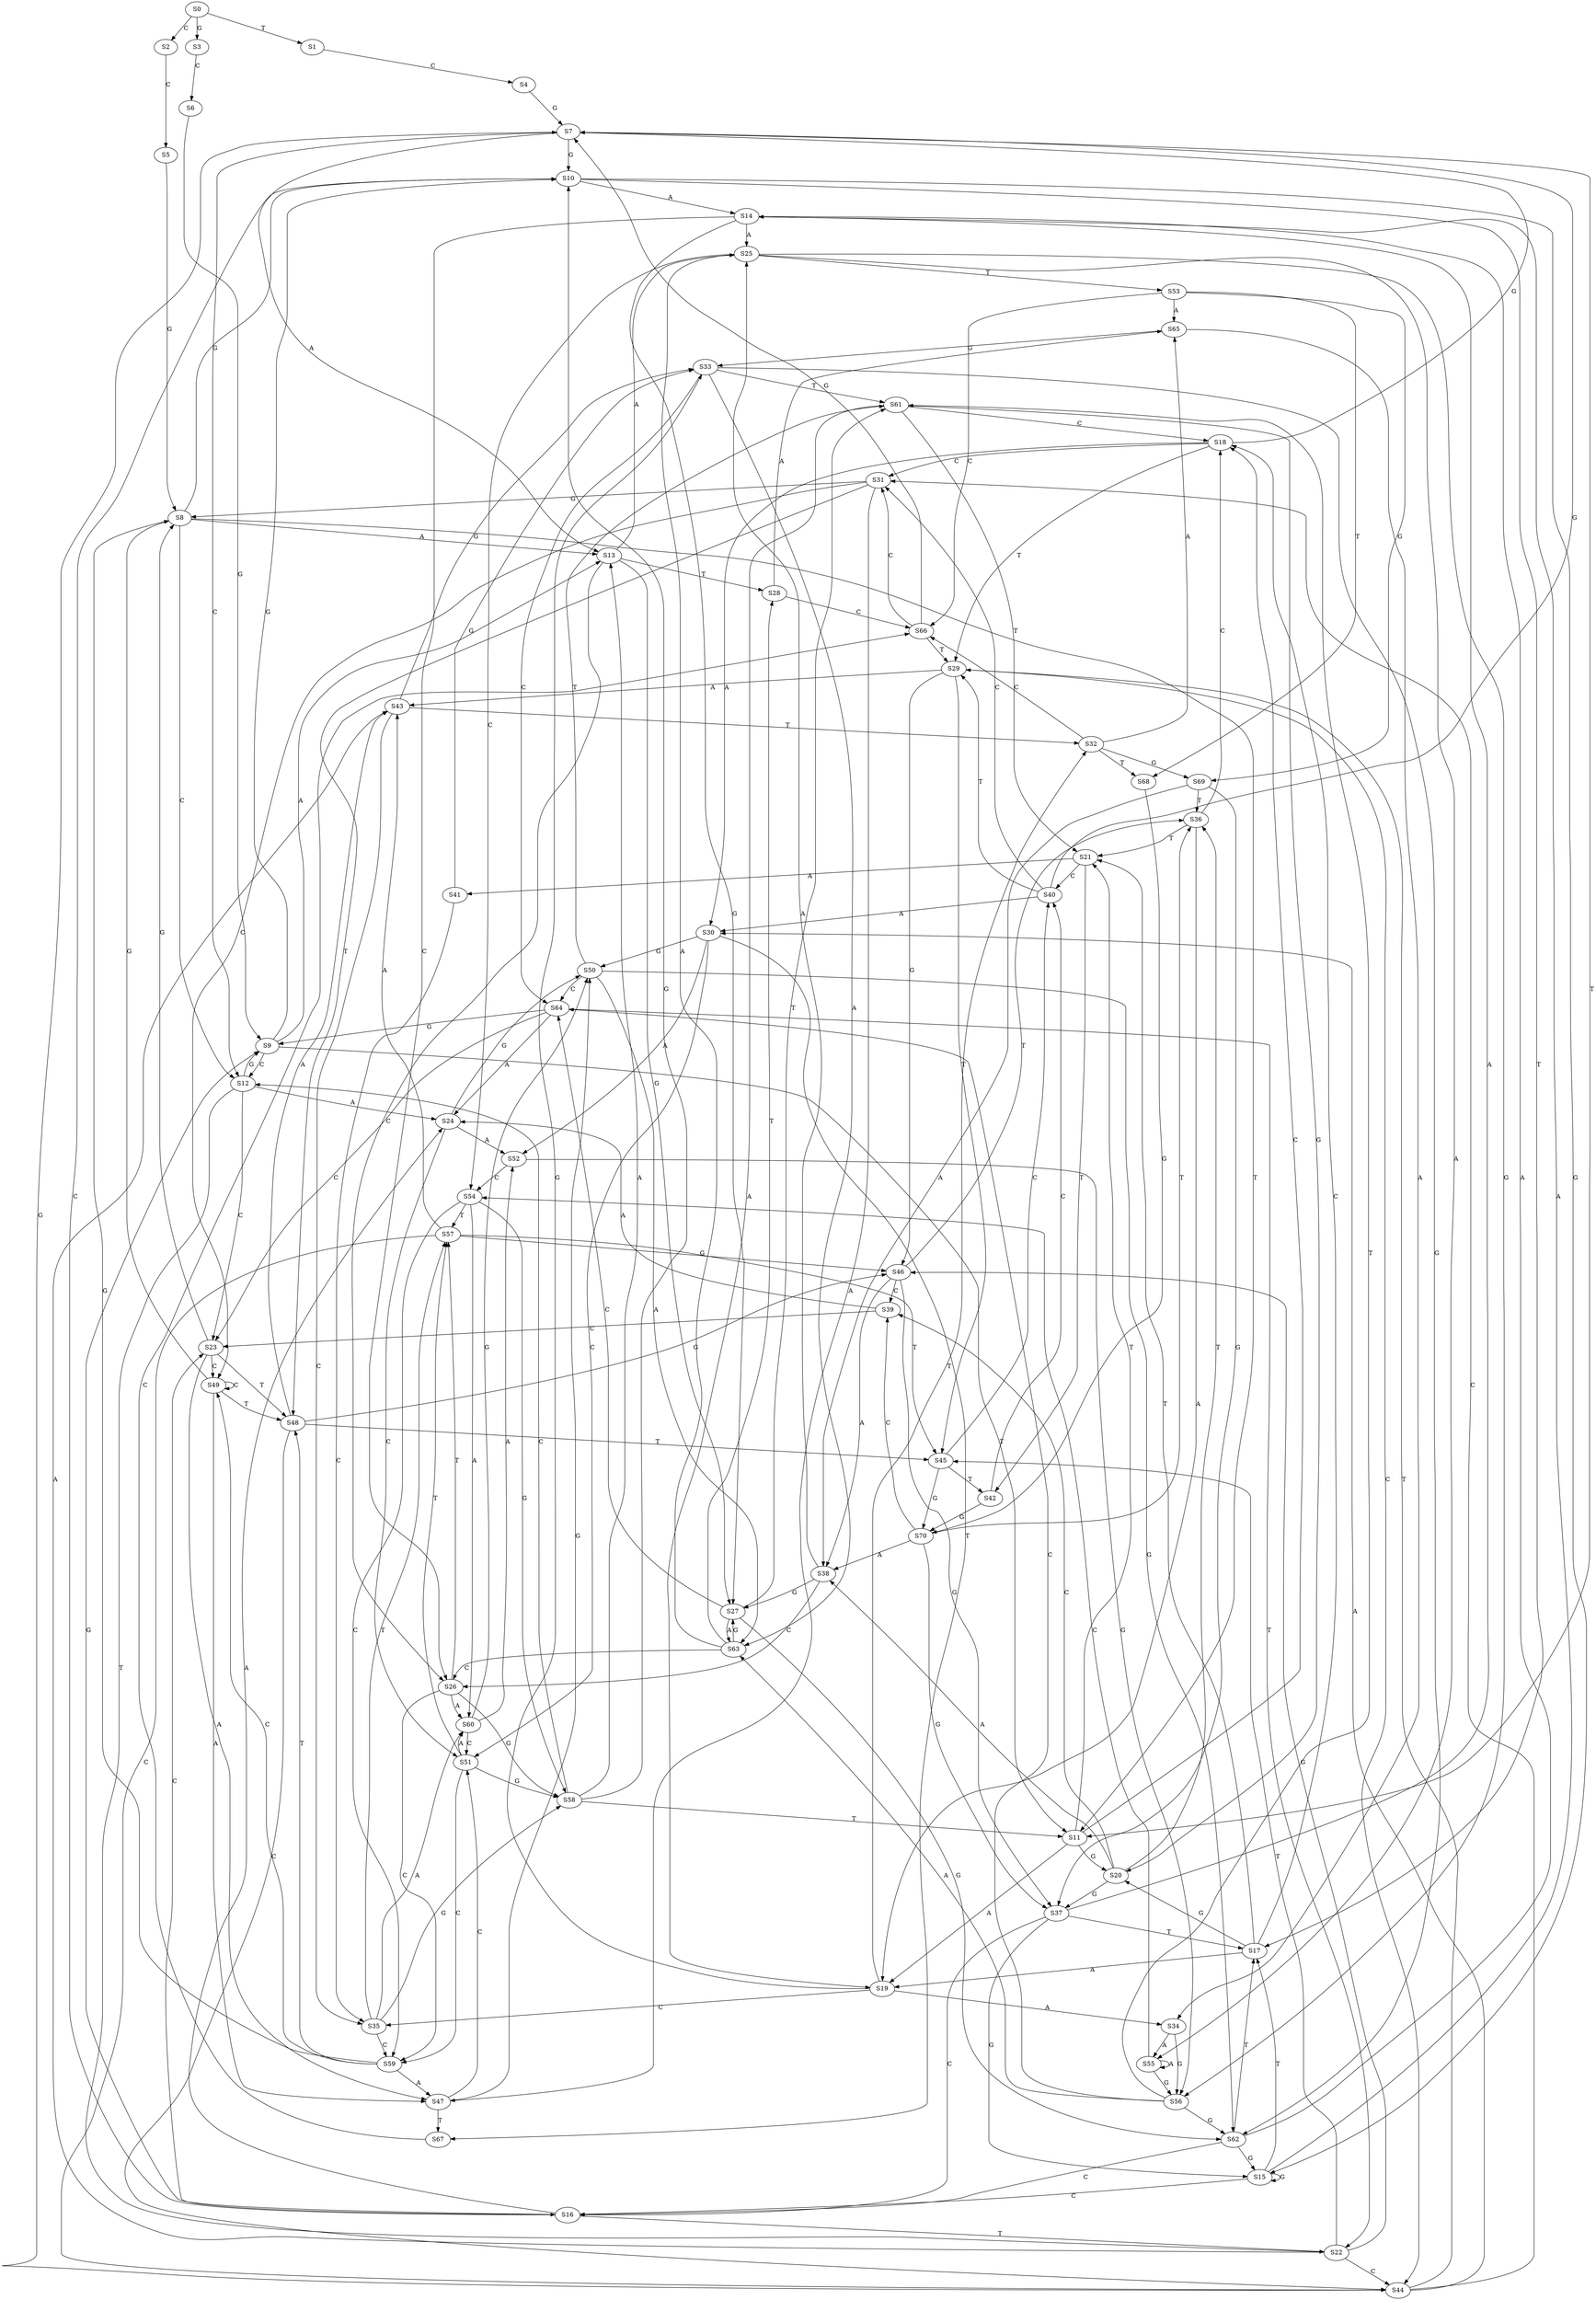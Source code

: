 strict digraph  {
	S0 -> S1 [ label = T ];
	S0 -> S2 [ label = C ];
	S0 -> S3 [ label = G ];
	S1 -> S4 [ label = C ];
	S2 -> S5 [ label = C ];
	S3 -> S6 [ label = C ];
	S4 -> S7 [ label = G ];
	S5 -> S8 [ label = G ];
	S6 -> S9 [ label = G ];
	S7 -> S10 [ label = G ];
	S7 -> S11 [ label = T ];
	S7 -> S12 [ label = C ];
	S7 -> S13 [ label = A ];
	S8 -> S13 [ label = A ];
	S8 -> S10 [ label = G ];
	S8 -> S11 [ label = T ];
	S8 -> S12 [ label = C ];
	S9 -> S10 [ label = G ];
	S9 -> S13 [ label = A ];
	S9 -> S12 [ label = C ];
	S9 -> S11 [ label = T ];
	S10 -> S14 [ label = A ];
	S10 -> S15 [ label = G ];
	S10 -> S16 [ label = C ];
	S10 -> S17 [ label = T ];
	S11 -> S18 [ label = C ];
	S11 -> S19 [ label = A ];
	S11 -> S20 [ label = G ];
	S11 -> S21 [ label = T ];
	S12 -> S9 [ label = G ];
	S12 -> S22 [ label = T ];
	S12 -> S23 [ label = C ];
	S12 -> S24 [ label = A ];
	S13 -> S25 [ label = A ];
	S13 -> S26 [ label = C ];
	S13 -> S27 [ label = G ];
	S13 -> S28 [ label = T ];
	S14 -> S25 [ label = A ];
	S14 -> S27 [ label = G ];
	S14 -> S26 [ label = C ];
	S15 -> S17 [ label = T ];
	S15 -> S16 [ label = C ];
	S15 -> S15 [ label = G ];
	S15 -> S14 [ label = A ];
	S16 -> S22 [ label = T ];
	S16 -> S23 [ label = C ];
	S16 -> S24 [ label = A ];
	S16 -> S9 [ label = G ];
	S17 -> S19 [ label = A ];
	S17 -> S18 [ label = C ];
	S17 -> S20 [ label = G ];
	S17 -> S21 [ label = T ];
	S18 -> S29 [ label = T ];
	S18 -> S7 [ label = G ];
	S18 -> S30 [ label = A ];
	S18 -> S31 [ label = C ];
	S19 -> S32 [ label = T ];
	S19 -> S33 [ label = G ];
	S19 -> S34 [ label = A ];
	S19 -> S35 [ label = C ];
	S20 -> S36 [ label = T ];
	S20 -> S37 [ label = G ];
	S20 -> S38 [ label = A ];
	S20 -> S39 [ label = C ];
	S21 -> S40 [ label = C ];
	S21 -> S41 [ label = A ];
	S21 -> S42 [ label = T ];
	S22 -> S43 [ label = A ];
	S22 -> S44 [ label = C ];
	S22 -> S45 [ label = T ];
	S22 -> S46 [ label = G ];
	S23 -> S8 [ label = G ];
	S23 -> S47 [ label = A ];
	S23 -> S48 [ label = T ];
	S23 -> S49 [ label = C ];
	S24 -> S50 [ label = G ];
	S24 -> S51 [ label = C ];
	S24 -> S52 [ label = A ];
	S25 -> S53 [ label = T ];
	S25 -> S54 [ label = C ];
	S25 -> S55 [ label = A ];
	S25 -> S56 [ label = G ];
	S26 -> S57 [ label = T ];
	S26 -> S58 [ label = G ];
	S26 -> S59 [ label = C ];
	S26 -> S60 [ label = A ];
	S27 -> S61 [ label = T ];
	S27 -> S62 [ label = G ];
	S27 -> S63 [ label = A ];
	S27 -> S64 [ label = C ];
	S28 -> S65 [ label = A ];
	S28 -> S66 [ label = C ];
	S29 -> S46 [ label = G ];
	S29 -> S44 [ label = C ];
	S29 -> S43 [ label = A ];
	S29 -> S45 [ label = T ];
	S30 -> S67 [ label = T ];
	S30 -> S51 [ label = C ];
	S30 -> S52 [ label = A ];
	S30 -> S50 [ label = G ];
	S31 -> S49 [ label = C ];
	S31 -> S47 [ label = A ];
	S31 -> S48 [ label = T ];
	S31 -> S8 [ label = G ];
	S32 -> S66 [ label = C ];
	S32 -> S65 [ label = A ];
	S32 -> S68 [ label = T ];
	S32 -> S69 [ label = G ];
	S33 -> S61 [ label = T ];
	S33 -> S63 [ label = A ];
	S33 -> S64 [ label = C ];
	S33 -> S62 [ label = G ];
	S34 -> S56 [ label = G ];
	S34 -> S55 [ label = A ];
	S35 -> S58 [ label = G ];
	S35 -> S57 [ label = T ];
	S35 -> S59 [ label = C ];
	S35 -> S60 [ label = A ];
	S36 -> S18 [ label = C ];
	S36 -> S21 [ label = T ];
	S36 -> S19 [ label = A ];
	S37 -> S15 [ label = G ];
	S37 -> S16 [ label = C ];
	S37 -> S14 [ label = A ];
	S37 -> S17 [ label = T ];
	S38 -> S27 [ label = G ];
	S38 -> S26 [ label = C ];
	S38 -> S25 [ label = A ];
	S39 -> S23 [ label = C ];
	S39 -> S24 [ label = A ];
	S40 -> S30 [ label = A ];
	S40 -> S31 [ label = C ];
	S40 -> S29 [ label = T ];
	S40 -> S7 [ label = G ];
	S41 -> S35 [ label = C ];
	S41 -> S33 [ label = G ];
	S42 -> S70 [ label = G ];
	S42 -> S40 [ label = C ];
	S43 -> S33 [ label = G ];
	S43 -> S32 [ label = T ];
	S43 -> S35 [ label = C ];
	S44 -> S29 [ label = T ];
	S44 -> S7 [ label = G ];
	S44 -> S31 [ label = C ];
	S44 -> S30 [ label = A ];
	S45 -> S40 [ label = C ];
	S45 -> S42 [ label = T ];
	S45 -> S70 [ label = G ];
	S46 -> S38 [ label = A ];
	S46 -> S39 [ label = C ];
	S46 -> S37 [ label = G ];
	S46 -> S36 [ label = T ];
	S47 -> S50 [ label = G ];
	S47 -> S67 [ label = T ];
	S47 -> S51 [ label = C ];
	S48 -> S46 [ label = G ];
	S48 -> S44 [ label = C ];
	S48 -> S43 [ label = A ];
	S48 -> S45 [ label = T ];
	S49 -> S8 [ label = G ];
	S49 -> S49 [ label = C ];
	S49 -> S47 [ label = A ];
	S49 -> S48 [ label = T ];
	S50 -> S62 [ label = G ];
	S50 -> S61 [ label = T ];
	S50 -> S63 [ label = A ];
	S50 -> S64 [ label = C ];
	S51 -> S57 [ label = T ];
	S51 -> S59 [ label = C ];
	S51 -> S60 [ label = A ];
	S51 -> S58 [ label = G ];
	S52 -> S56 [ label = G ];
	S52 -> S54 [ label = C ];
	S53 -> S65 [ label = A ];
	S53 -> S66 [ label = C ];
	S53 -> S69 [ label = G ];
	S53 -> S68 [ label = T ];
	S54 -> S60 [ label = A ];
	S54 -> S59 [ label = C ];
	S54 -> S58 [ label = G ];
	S54 -> S57 [ label = T ];
	S55 -> S56 [ label = G ];
	S55 -> S54 [ label = C ];
	S55 -> S55 [ label = A ];
	S56 -> S61 [ label = T ];
	S56 -> S63 [ label = A ];
	S56 -> S64 [ label = C ];
	S56 -> S62 [ label = G ];
	S57 -> S43 [ label = A ];
	S57 -> S44 [ label = C ];
	S57 -> S45 [ label = T ];
	S57 -> S46 [ label = G ];
	S58 -> S10 [ label = G ];
	S58 -> S13 [ label = A ];
	S58 -> S11 [ label = T ];
	S58 -> S12 [ label = C ];
	S59 -> S49 [ label = C ];
	S59 -> S47 [ label = A ];
	S59 -> S48 [ label = T ];
	S59 -> S8 [ label = G ];
	S60 -> S50 [ label = G ];
	S60 -> S51 [ label = C ];
	S60 -> S52 [ label = A ];
	S61 -> S19 [ label = A ];
	S61 -> S18 [ label = C ];
	S61 -> S20 [ label = G ];
	S61 -> S21 [ label = T ];
	S62 -> S14 [ label = A ];
	S62 -> S15 [ label = G ];
	S62 -> S17 [ label = T ];
	S62 -> S16 [ label = C ];
	S63 -> S25 [ label = A ];
	S63 -> S26 [ label = C ];
	S63 -> S28 [ label = T ];
	S63 -> S27 [ label = G ];
	S64 -> S23 [ label = C ];
	S64 -> S24 [ label = A ];
	S64 -> S9 [ label = G ];
	S64 -> S22 [ label = T ];
	S65 -> S33 [ label = G ];
	S65 -> S34 [ label = A ];
	S66 -> S31 [ label = C ];
	S66 -> S7 [ label = G ];
	S66 -> S29 [ label = T ];
	S67 -> S66 [ label = C ];
	S68 -> S70 [ label = G ];
	S69 -> S37 [ label = G ];
	S69 -> S38 [ label = A ];
	S69 -> S36 [ label = T ];
	S70 -> S37 [ label = G ];
	S70 -> S39 [ label = C ];
	S70 -> S36 [ label = T ];
	S70 -> S38 [ label = A ];
}
